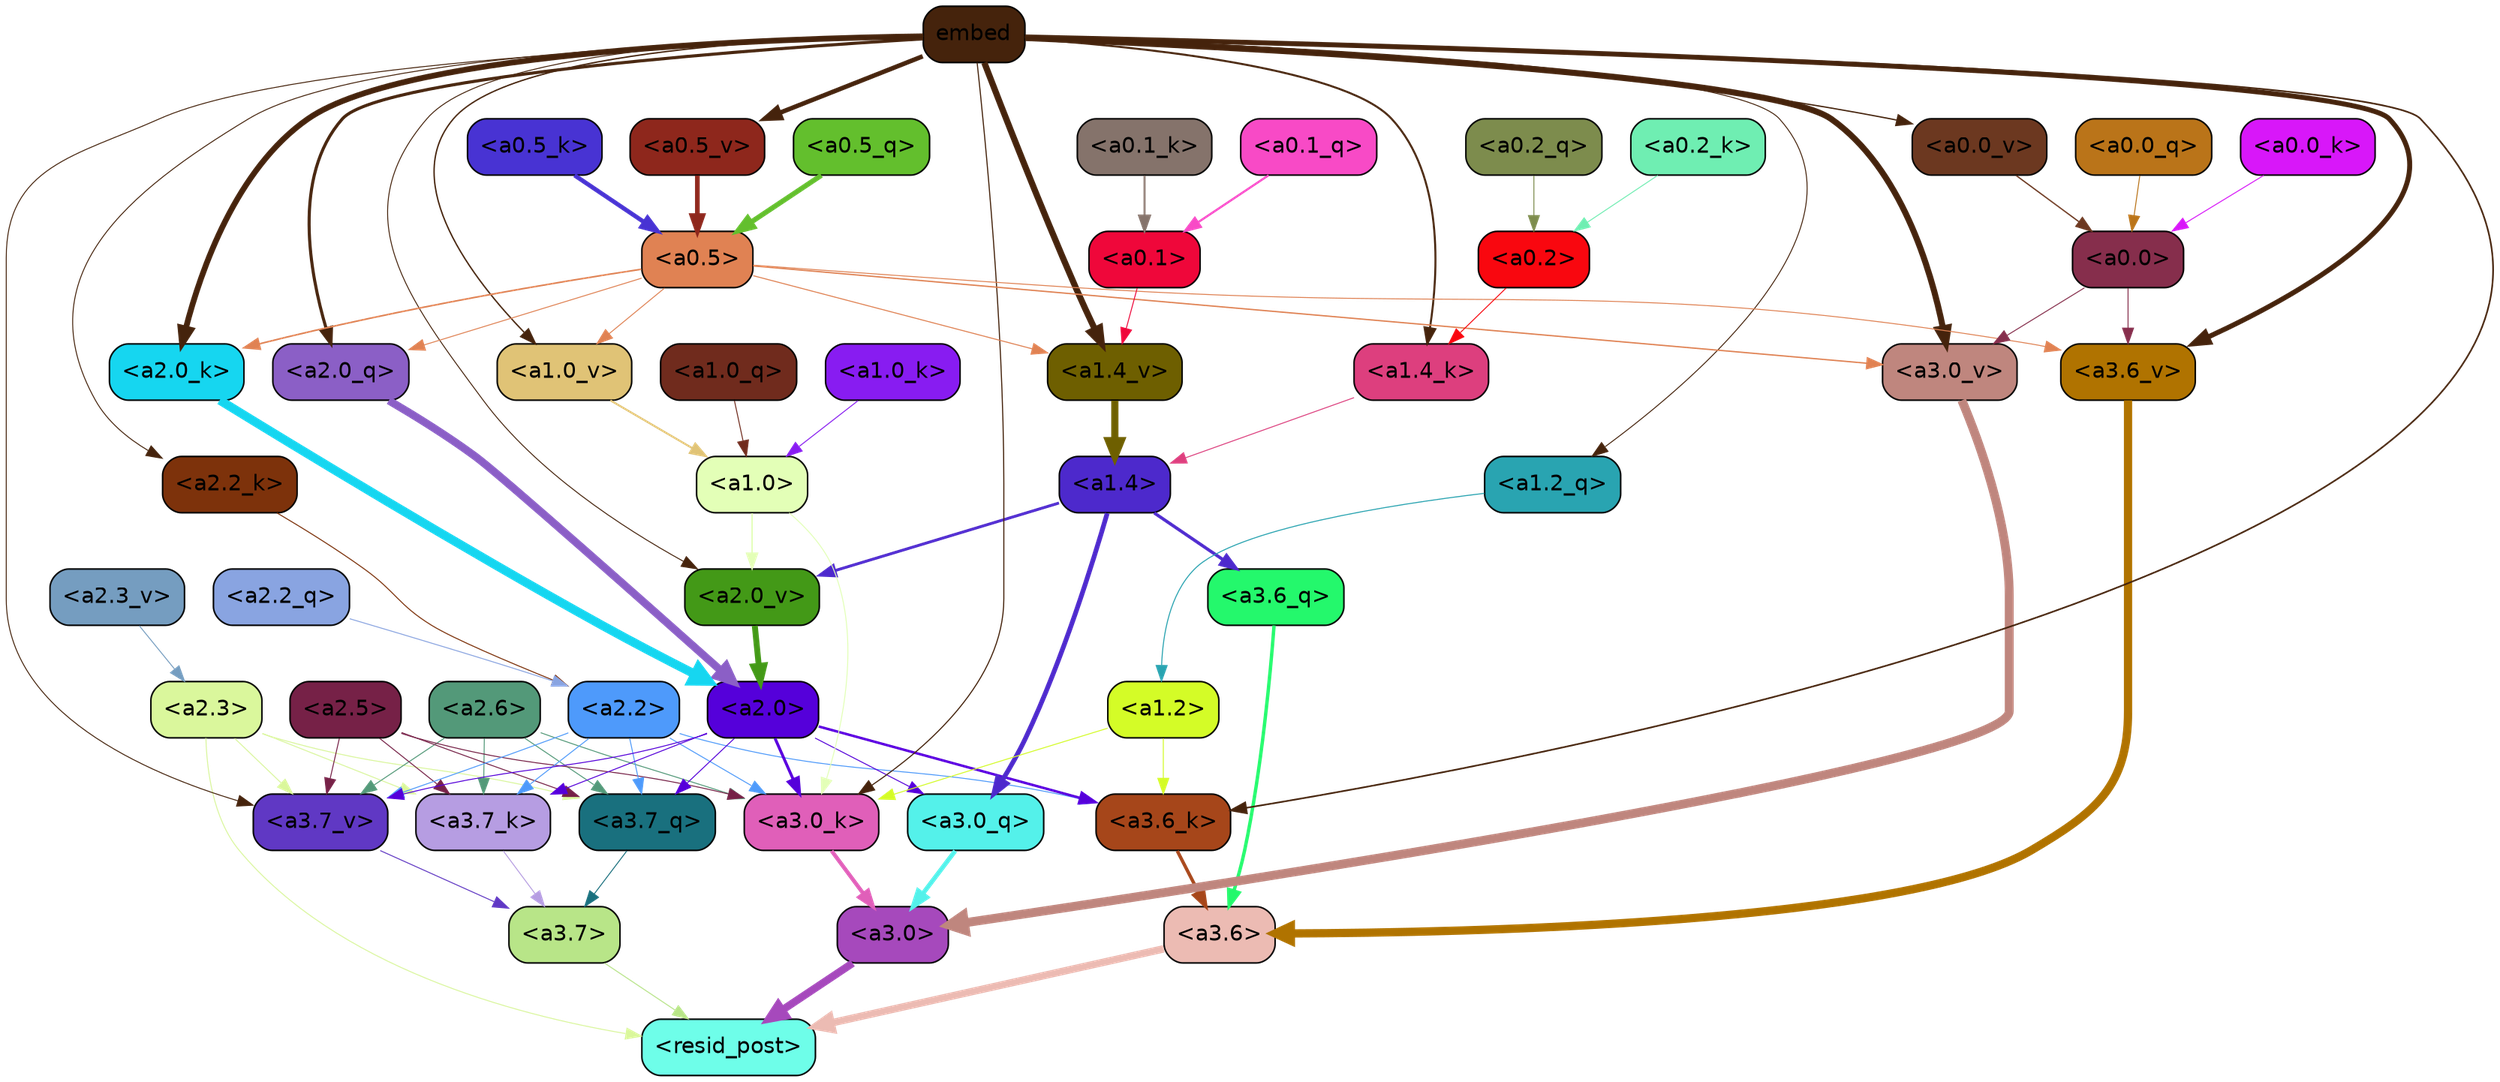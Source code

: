 strict digraph "" {
	graph [bgcolor=transparent,
		layout=dot,
		overlap=false,
		splines=true
	];
	"<a3.7>"	[color=black,
		fillcolor="#b8e588",
		fontname=Helvetica,
		shape=box,
		style="filled, rounded"];
	"<resid_post>"	[color=black,
		fillcolor="#6efee9",
		fontname=Helvetica,
		shape=box,
		style="filled, rounded"];
	"<a3.7>" -> "<resid_post>"	[color="#b8e588",
		penwidth=0.6];
	"<a3.6>"	[color=black,
		fillcolor="#ecbbb3",
		fontname=Helvetica,
		shape=box,
		style="filled, rounded"];
	"<a3.6>" -> "<resid_post>"	[color="#ecbbb3",
		penwidth=4.751592040061951];
	"<a3.0>"	[color=black,
		fillcolor="#a649bc",
		fontname=Helvetica,
		shape=box,
		style="filled, rounded"];
	"<a3.0>" -> "<resid_post>"	[color="#a649bc",
		penwidth=4.904066681861877];
	"<a2.3>"	[color=black,
		fillcolor="#daf79c",
		fontname=Helvetica,
		shape=box,
		style="filled, rounded"];
	"<a2.3>" -> "<resid_post>"	[color="#daf79c",
		penwidth=0.6];
	"<a3.7_q>"	[color=black,
		fillcolor="#19707e",
		fontname=Helvetica,
		shape=box,
		style="filled, rounded"];
	"<a2.3>" -> "<a3.7_q>"	[color="#daf79c",
		penwidth=0.6];
	"<a3.7_k>"	[color=black,
		fillcolor="#b69de2",
		fontname=Helvetica,
		shape=box,
		style="filled, rounded"];
	"<a2.3>" -> "<a3.7_k>"	[color="#daf79c",
		penwidth=0.6];
	"<a3.7_v>"	[color=black,
		fillcolor="#6038c4",
		fontname=Helvetica,
		shape=box,
		style="filled, rounded"];
	"<a2.3>" -> "<a3.7_v>"	[color="#daf79c",
		penwidth=0.6];
	"<a3.7_q>" -> "<a3.7>"	[color="#19707e",
		penwidth=0.6];
	"<a3.6_q>"	[color=black,
		fillcolor="#24f86c",
		fontname=Helvetica,
		shape=box,
		style="filled, rounded"];
	"<a3.6_q>" -> "<a3.6>"	[color="#24f86c",
		penwidth=2.160832464694977];
	"<a3.0_q>"	[color=black,
		fillcolor="#54f1ea",
		fontname=Helvetica,
		shape=box,
		style="filled, rounded"];
	"<a3.0_q>" -> "<a3.0>"	[color="#54f1ea",
		penwidth=2.870753765106201];
	"<a3.7_k>" -> "<a3.7>"	[color="#b69de2",
		penwidth=0.6];
	"<a3.6_k>"	[color=black,
		fillcolor="#a6461a",
		fontname=Helvetica,
		shape=box,
		style="filled, rounded"];
	"<a3.6_k>" -> "<a3.6>"	[color="#a6461a",
		penwidth=2.13908451795578];
	"<a3.0_k>"	[color=black,
		fillcolor="#e05fb9",
		fontname=Helvetica,
		shape=box,
		style="filled, rounded"];
	"<a3.0_k>" -> "<a3.0>"	[color="#e05fb9",
		penwidth=2.520303964614868];
	"<a3.7_v>" -> "<a3.7>"	[color="#6038c4",
		penwidth=0.6];
	"<a3.6_v>"	[color=black,
		fillcolor="#b07300",
		fontname=Helvetica,
		shape=box,
		style="filled, rounded"];
	"<a3.6_v>" -> "<a3.6>"	[color="#b07300",
		penwidth=5.297133803367615];
	"<a3.0_v>"	[color=black,
		fillcolor="#bf867e",
		fontname=Helvetica,
		shape=box,
		style="filled, rounded"];
	"<a3.0_v>" -> "<a3.0>"	[color="#bf867e",
		penwidth=5.680712580680847];
	"<a2.6>"	[color=black,
		fillcolor="#539979",
		fontname=Helvetica,
		shape=box,
		style="filled, rounded"];
	"<a2.6>" -> "<a3.7_q>"	[color="#539979",
		penwidth=0.6];
	"<a2.6>" -> "<a3.7_k>"	[color="#539979",
		penwidth=0.6];
	"<a2.6>" -> "<a3.0_k>"	[color="#539979",
		penwidth=0.6];
	"<a2.6>" -> "<a3.7_v>"	[color="#539979",
		penwidth=0.6];
	"<a2.5>"	[color=black,
		fillcolor="#762147",
		fontname=Helvetica,
		shape=box,
		style="filled, rounded"];
	"<a2.5>" -> "<a3.7_q>"	[color="#762147",
		penwidth=0.6];
	"<a2.5>" -> "<a3.7_k>"	[color="#762147",
		penwidth=0.6];
	"<a2.5>" -> "<a3.0_k>"	[color="#762147",
		penwidth=0.6];
	"<a2.5>" -> "<a3.7_v>"	[color="#762147",
		penwidth=0.6];
	"<a2.2>"	[color=black,
		fillcolor="#4e9afb",
		fontname=Helvetica,
		shape=box,
		style="filled, rounded"];
	"<a2.2>" -> "<a3.7_q>"	[color="#4e9afb",
		penwidth=0.6];
	"<a2.2>" -> "<a3.7_k>"	[color="#4e9afb",
		penwidth=0.6];
	"<a2.2>" -> "<a3.6_k>"	[color="#4e9afb",
		penwidth=0.6];
	"<a2.2>" -> "<a3.0_k>"	[color="#4e9afb",
		penwidth=0.6];
	"<a2.2>" -> "<a3.7_v>"	[color="#4e9afb",
		penwidth=0.6];
	"<a2.0>"	[color=black,
		fillcolor="#5500da",
		fontname=Helvetica,
		shape=box,
		style="filled, rounded"];
	"<a2.0>" -> "<a3.7_q>"	[color="#5500da",
		penwidth=0.6];
	"<a2.0>" -> "<a3.0_q>"	[color="#5500da",
		penwidth=0.6];
	"<a2.0>" -> "<a3.7_k>"	[color="#5500da",
		penwidth=0.6];
	"<a2.0>" -> "<a3.6_k>"	[color="#5500da",
		penwidth=1.5897698998451233];
	"<a2.0>" -> "<a3.0_k>"	[color="#5500da",
		penwidth=1.8405593037605286];
	"<a2.0>" -> "<a3.7_v>"	[color="#5500da",
		penwidth=0.6];
	"<a1.4>"	[color=black,
		fillcolor="#4d29cc",
		fontname=Helvetica,
		shape=box,
		style="filled, rounded"];
	"<a1.4>" -> "<a3.6_q>"	[color="#4d29cc",
		penwidth=2.0260728895664215];
	"<a1.4>" -> "<a3.0_q>"	[color="#4d29cc",
		penwidth=3.0185627341270447];
	"<a2.0_v>"	[color=black,
		fillcolor="#439917",
		fontname=Helvetica,
		shape=box,
		style="filled, rounded"];
	"<a1.4>" -> "<a2.0_v>"	[color="#4d29cc",
		penwidth=1.7970525026321411];
	"<a1.2>"	[color=black,
		fillcolor="#d4fc27",
		fontname=Helvetica,
		shape=box,
		style="filled, rounded"];
	"<a1.2>" -> "<a3.6_k>"	[color="#d4fc27",
		penwidth=0.6];
	"<a1.2>" -> "<a3.0_k>"	[color="#d4fc27",
		penwidth=0.6];
	embed	[color=black,
		fillcolor="#45230c",
		fontname=Helvetica,
		shape=box,
		style="filled, rounded"];
	embed -> "<a3.6_k>"	[color="#45230c",
		penwidth=1.046662151813507];
	embed -> "<a3.0_k>"	[color="#45230c",
		penwidth=0.6995279788970947];
	embed -> "<a3.7_v>"	[color="#45230c",
		penwidth=0.6];
	embed -> "<a3.6_v>"	[color="#45230c",
		penwidth=3.1840110421180725];
	embed -> "<a3.0_v>"	[color="#45230c",
		penwidth=3.9005755856633186];
	"<a2.0_q>"	[color=black,
		fillcolor="#8b5fc6",
		fontname=Helvetica,
		shape=box,
		style="filled, rounded"];
	embed -> "<a2.0_q>"	[color="#45230c",
		penwidth=1.9669389724731445];
	"<a2.2_k>"	[color=black,
		fillcolor="#7d320b",
		fontname=Helvetica,
		shape=box,
		style="filled, rounded"];
	embed -> "<a2.2_k>"	[color="#45230c",
		penwidth=0.6];
	"<a2.0_k>"	[color=black,
		fillcolor="#16d6f0",
		fontname=Helvetica,
		shape=box,
		style="filled, rounded"];
	embed -> "<a2.0_k>"	[color="#45230c",
		penwidth=3.6898754835128784];
	embed -> "<a2.0_v>"	[color="#45230c",
		penwidth=0.6];
	"<a1.2_q>"	[color=black,
		fillcolor="#29a4b1",
		fontname=Helvetica,
		shape=box,
		style="filled, rounded"];
	embed -> "<a1.2_q>"	[color="#45230c",
		penwidth=0.6];
	"<a1.4_k>"	[color=black,
		fillcolor="#dd3f7e",
		fontname=Helvetica,
		shape=box,
		style="filled, rounded"];
	embed -> "<a1.4_k>"	[color="#45230c",
		penwidth=1.2758672684431076];
	"<a1.4_v>"	[color=black,
		fillcolor="#6e5f00",
		fontname=Helvetica,
		shape=box,
		style="filled, rounded"];
	embed -> "<a1.4_v>"	[color="#45230c",
		penwidth=3.992354243993759];
	"<a1.0_v>"	[color=black,
		fillcolor="#e0c376",
		fontname=Helvetica,
		shape=box,
		style="filled, rounded"];
	embed -> "<a1.0_v>"	[color="#45230c",
		penwidth=0.8768336176872253];
	"<a0.5_v>"	[color=black,
		fillcolor="#8e271c",
		fontname=Helvetica,
		shape=box,
		style="filled, rounded"];
	embed -> "<a0.5_v>"	[color="#45230c",
		penwidth=2.881743907928467];
	"<a0.0_v>"	[color=black,
		fillcolor="#6c3820",
		fontname=Helvetica,
		shape=box,
		style="filled, rounded"];
	embed -> "<a0.0_v>"	[color="#45230c",
		penwidth=0.819606889039278];
	"<a1.0>"	[color=black,
		fillcolor="#e3ffb7",
		fontname=Helvetica,
		shape=box,
		style="filled, rounded"];
	"<a1.0>" -> "<a3.0_k>"	[color="#e3ffb7",
		penwidth=0.6];
	"<a1.0>" -> "<a2.0_v>"	[color="#e3ffb7",
		penwidth=0.8836666345596313];
	"<a0.5>"	[color=black,
		fillcolor="#e08253",
		fontname=Helvetica,
		shape=box,
		style="filled, rounded"];
	"<a0.5>" -> "<a3.6_v>"	[color="#e08253",
		penwidth=0.6];
	"<a0.5>" -> "<a3.0_v>"	[color="#e08253",
		penwidth=0.8493617177009583];
	"<a0.5>" -> "<a2.0_q>"	[color="#e08253",
		penwidth=0.6];
	"<a0.5>" -> "<a2.0_k>"	[color="#e08253",
		penwidth=0.9942188858985901];
	"<a0.5>" -> "<a1.4_v>"	[color="#e08253",
		penwidth=0.6379710733890533];
	"<a0.5>" -> "<a1.0_v>"	[color="#e08253",
		penwidth=0.6];
	"<a0.0>"	[color=black,
		fillcolor="#862e4c",
		fontname=Helvetica,
		shape=box,
		style="filled, rounded"];
	"<a0.0>" -> "<a3.6_v>"	[color="#862e4c",
		penwidth=0.6];
	"<a0.0>" -> "<a3.0_v>"	[color="#862e4c",
		penwidth=0.6];
	"<a2.2_q>"	[color=black,
		fillcolor="#89a4e1",
		fontname=Helvetica,
		shape=box,
		style="filled, rounded"];
	"<a2.2_q>" -> "<a2.2>"	[color="#89a4e1",
		penwidth=0.6];
	"<a2.0_q>" -> "<a2.0>"	[color="#8b5fc6",
		penwidth=5.0040658712387085];
	"<a2.2_k>" -> "<a2.2>"	[color="#7d320b",
		penwidth=0.6304321400821209];
	"<a2.0_k>" -> "<a2.0>"	[color="#16d6f0",
		penwidth=5.6445024609565735];
	"<a2.3_v>"	[color=black,
		fillcolor="#759dc0",
		fontname=Helvetica,
		shape=box,
		style="filled, rounded"];
	"<a2.3_v>" -> "<a2.3>"	[color="#759dc0",
		penwidth=0.6];
	"<a2.0_v>" -> "<a2.0>"	[color="#439917",
		penwidth=3.781584322452545];
	"<a1.2_q>" -> "<a1.2>"	[color="#29a4b1",
		penwidth=0.6481351256370544];
	"<a1.0_q>"	[color=black,
		fillcolor="#702b1d",
		fontname=Helvetica,
		shape=box,
		style="filled, rounded"];
	"<a1.0_q>" -> "<a1.0>"	[color="#702b1d",
		penwidth=0.6];
	"<a1.4_k>" -> "<a1.4>"	[color="#dd3f7e",
		penwidth=0.6];
	"<a1.0_k>"	[color=black,
		fillcolor="#881cf1",
		fontname=Helvetica,
		shape=box,
		style="filled, rounded"];
	"<a1.0_k>" -> "<a1.0>"	[color="#881cf1",
		penwidth=0.6];
	"<a1.4_v>" -> "<a1.4>"	[color="#6e5f00",
		penwidth=4.602061748504639];
	"<a1.0_v>" -> "<a1.0>"	[color="#e0c376",
		penwidth=1.227757602930069];
	"<a0.2>"	[color=black,
		fillcolor="#f9070f",
		fontname=Helvetica,
		shape=box,
		style="filled, rounded"];
	"<a0.2>" -> "<a1.4_k>"	[color="#f9070f",
		penwidth=0.6];
	"<a0.1>"	[color=black,
		fillcolor="#ef073a",
		fontname=Helvetica,
		shape=box,
		style="filled, rounded"];
	"<a0.1>" -> "<a1.4_v>"	[color="#ef073a",
		penwidth=0.6];
	"<a0.5_q>"	[color=black,
		fillcolor="#63bf2d",
		fontname=Helvetica,
		shape=box,
		style="filled, rounded"];
	"<a0.5_q>" -> "<a0.5>"	[color="#63bf2d",
		penwidth=3.219071626663208];
	"<a0.2_q>"	[color=black,
		fillcolor="#7d8c4d",
		fontname=Helvetica,
		shape=box,
		style="filled, rounded"];
	"<a0.2_q>" -> "<a0.2>"	[color="#7d8c4d",
		penwidth=0.6];
	"<a0.1_q>"	[color=black,
		fillcolor="#f84ac6",
		fontname=Helvetica,
		shape=box,
		style="filled, rounded"];
	"<a0.1_q>" -> "<a0.1>"	[color="#f84ac6",
		penwidth=1.3519257307052612];
	"<a0.0_q>"	[color=black,
		fillcolor="#ba7419",
		fontname=Helvetica,
		shape=box,
		style="filled, rounded"];
	"<a0.0_q>" -> "<a0.0>"	[color="#ba7419",
		penwidth=0.6];
	"<a0.5_k>"	[color=black,
		fillcolor="#4833d3",
		fontname=Helvetica,
		shape=box,
		style="filled, rounded"];
	"<a0.5_k>" -> "<a0.5>"	[color="#4833d3",
		penwidth=2.7730584144592285];
	"<a0.2_k>"	[color=black,
		fillcolor="#6feeb2",
		fontname=Helvetica,
		shape=box,
		style="filled, rounded"];
	"<a0.2_k>" -> "<a0.2>"	[color="#6feeb2",
		penwidth=0.6];
	"<a0.1_k>"	[color=black,
		fillcolor="#85736b",
		fontname=Helvetica,
		shape=box,
		style="filled, rounded"];
	"<a0.1_k>" -> "<a0.1>"	[color="#85736b",
		penwidth=1.281095266342163];
	"<a0.0_k>"	[color=black,
		fillcolor="#d817f9",
		fontname=Helvetica,
		shape=box,
		style="filled, rounded"];
	"<a0.0_k>" -> "<a0.0>"	[color="#d817f9",
		penwidth=0.6];
	"<a0.5_v>" -> "<a0.5>"	[color="#8e271c",
		penwidth=2.9687485098838806];
	"<a0.0_v>" -> "<a0.0>"	[color="#6c3820",
		penwidth=0.8196042068302631];
}
